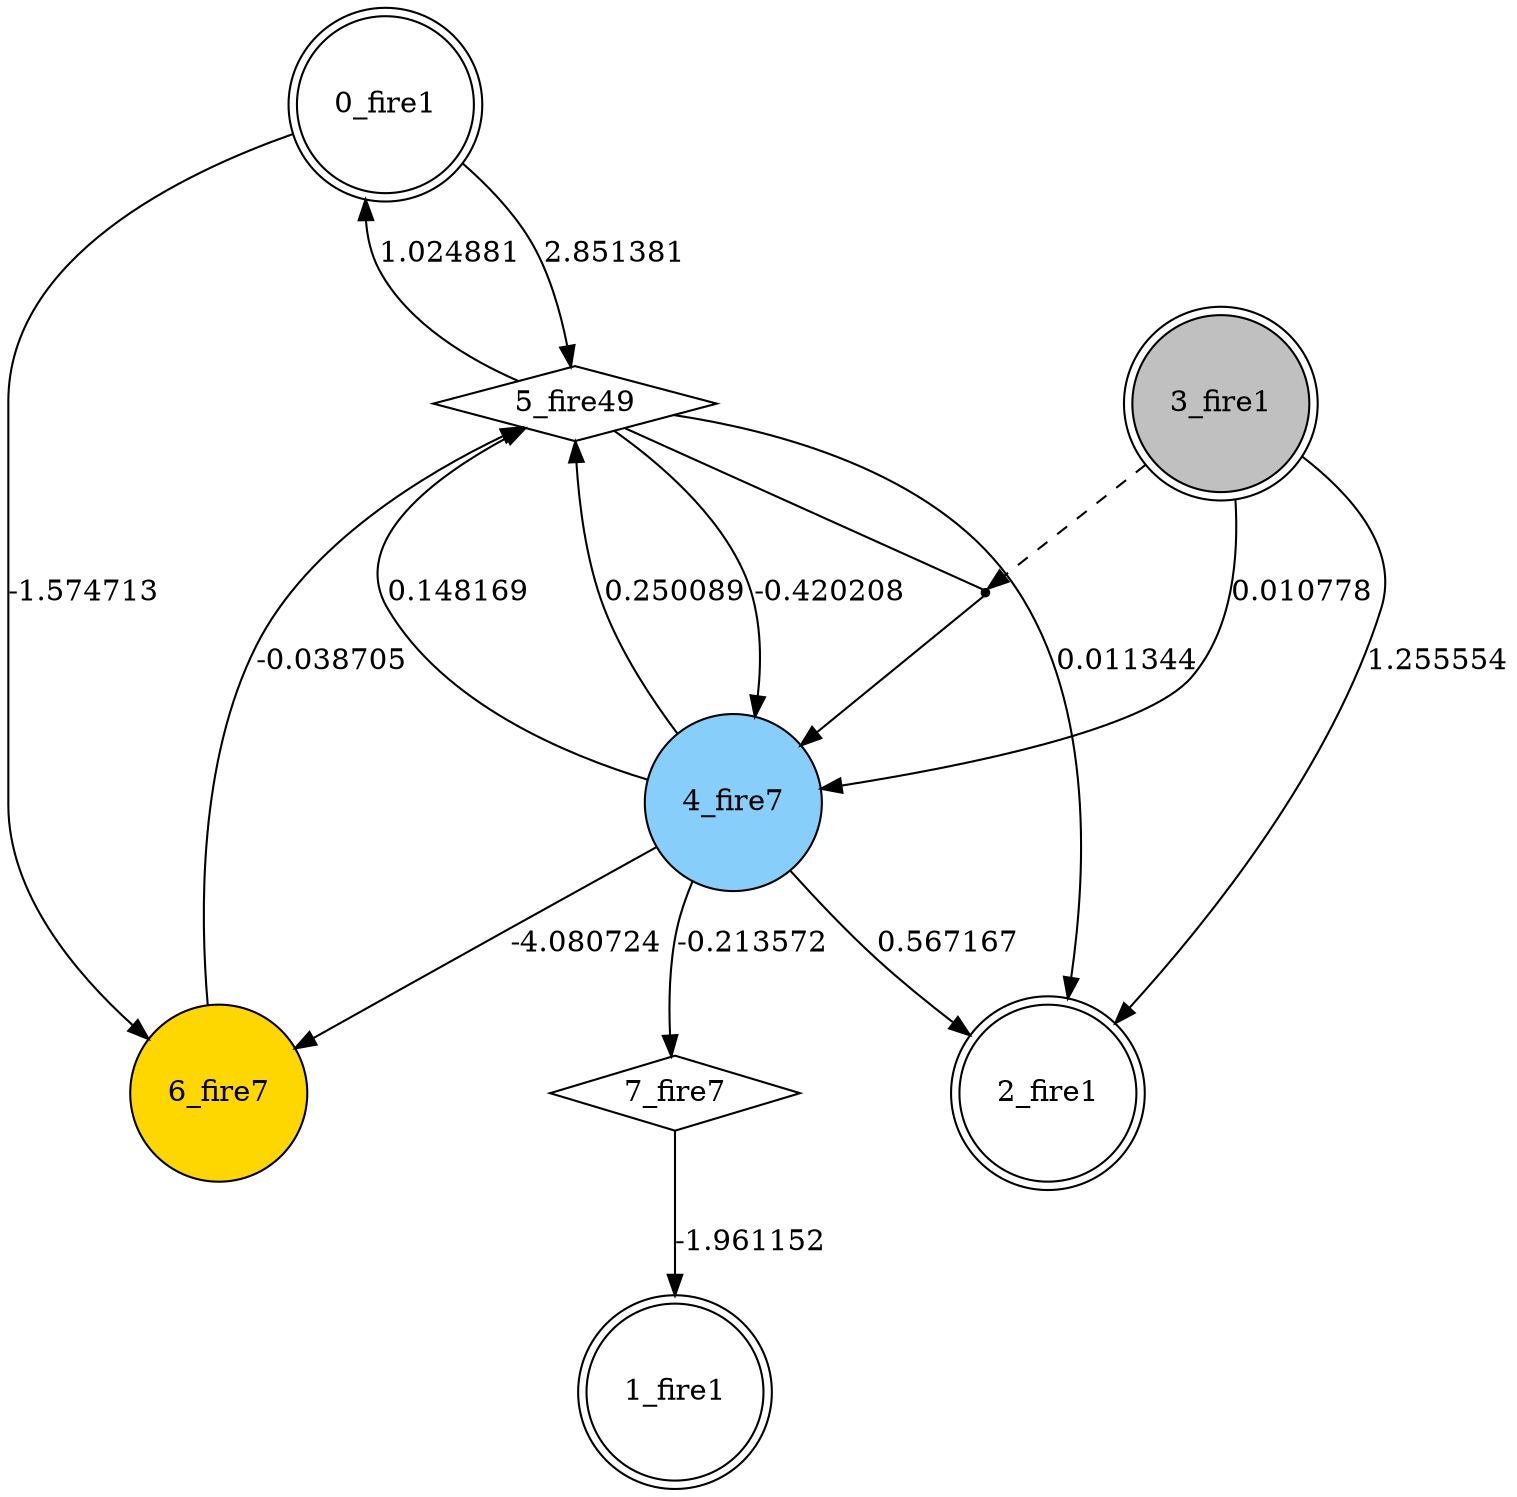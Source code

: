 digraph G {
 node[shape = circle]
0 [label="0_fire1",shape=doublecircle]
1 [label="1_fire1",shape=doublecircle]
2 [label="2_fire1",shape=doublecircle]
3 [label="3_fire1",shape=doublecircle, style=filled, fillcolor=gray]
4 [label="4_fire7",style=filled, fillcolor=lightskyblue]
5 [label="5_fire49",shape=diamond]
6 [label="6_fire7",style=filled, fillcolor=gold]
7 [label="7_fire7",shape=diamond]
4 -> 5 [label="0.148169"]
4 -> 2 [label="0.567167"]
3 -> 4 [label="0.010778"]
4 -> 5 [label="0.250089"]
6 -> 5 [label="-0.038705"]
5 -> 4 [label="-0.420208"]
0 -> 5 [label="2.851381"]
4 -> 6 [label="-4.080724"]
0 -> 6 [label="-1.574713"]
4 -> 7 [label="-0.213572"]
7 -> 1 [label="-1.961152"]
5 -> 2 [label="0.011344"]
8 [shape=point, label=""]
3 -> 8 [style=dashed] 
5 -> 8 [dir=none]
8 -> 4 
3 -> 2 [label="1.255554"]
5 -> 0 [label="1.024881"]
}
